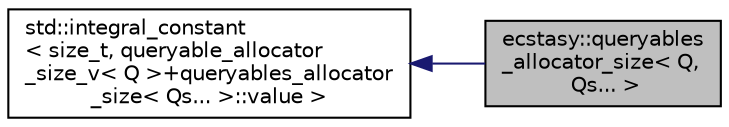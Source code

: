 digraph "ecstasy::queryables_allocator_size&lt; Q, Qs... &gt;"
{
 // LATEX_PDF_SIZE
  edge [fontname="Helvetica",fontsize="10",labelfontname="Helvetica",labelfontsize="10"];
  node [fontname="Helvetica",fontsize="10",shape=record];
  rankdir="LR";
  Node1 [label="ecstasy::queryables\l_allocator_size\< Q,\l Qs... \>",height=0.2,width=0.4,color="black", fillcolor="grey75", style="filled", fontcolor="black",tooltip="Get the allocator required size for a list of queryables."];
  Node2 -> Node1 [dir="back",color="midnightblue",fontsize="10",style="solid",fontname="Helvetica"];
  Node2 [label="std::integral_constant\l\< size_t, queryable_allocator\l_size_v\< Q \>+queryables_allocator\l_size\< Qs... \>::value \>",height=0.2,width=0.4,color="black", fillcolor="white", style="filled",URL="/home/runner/work/ecstasy/ecstasy/doc/external/cppreference-doxygen-web.tag.xml$cpp/types/integral_constant.html",tooltip=" "];
}
